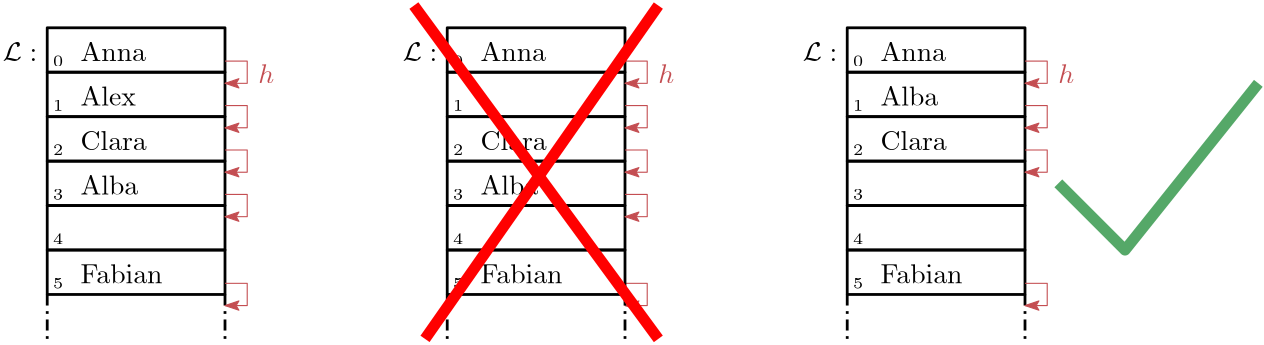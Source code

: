 <?xml version="1.0"?>
<!DOCTYPE ipe SYSTEM "ipe.dtd">
<ipe version="70212" creator="Ipe 7.2.13">
<info created="D:20210624001852" modified="D:20210701155219"/>
<ipestyle name="basic">
<symbol name="arrow/arc(spx)">
<path stroke="sym-stroke" fill="sym-stroke" pen="sym-pen">
0 0 m
-1 0.333 l
-1 -0.333 l
h
</path>
</symbol>
<symbol name="arrow/farc(spx)">
<path stroke="sym-stroke" fill="white" pen="sym-pen">
0 0 m
-1 0.333 l
-1 -0.333 l
h
</path>
</symbol>
<symbol name="arrow/ptarc(spx)">
<path stroke="sym-stroke" fill="sym-stroke" pen="sym-pen">
0 0 m
-1 0.333 l
-0.8 0 l
-1 -0.333 l
h
</path>
</symbol>
<symbol name="arrow/fptarc(spx)">
<path stroke="sym-stroke" fill="white" pen="sym-pen">
0 0 m
-1 0.333 l
-0.8 0 l
-1 -0.333 l
h
</path>
</symbol>
<symbol name="mark/circle(sx)" transformations="translations">
<path fill="sym-stroke">
0.6 0 0 0.6 0 0 e
0.4 0 0 0.4 0 0 e
</path>
</symbol>
<symbol name="mark/disk(sx)" transformations="translations">
<path fill="sym-stroke">
0.6 0 0 0.6 0 0 e
</path>
</symbol>
<symbol name="mark/fdisk(sfx)" transformations="translations">
<group>
<path fill="sym-fill">
0.5 0 0 0.5 0 0 e
</path>
<path fill="sym-stroke" fillrule="eofill">
0.6 0 0 0.6 0 0 e
0.4 0 0 0.4 0 0 e
</path>
</group>
</symbol>
<symbol name="mark/box(sx)" transformations="translations">
<path fill="sym-stroke" fillrule="eofill">
-0.6 -0.6 m
0.6 -0.6 l
0.6 0.6 l
-0.6 0.6 l
h
-0.4 -0.4 m
0.4 -0.4 l
0.4 0.4 l
-0.4 0.4 l
h
</path>
</symbol>
<symbol name="mark/square(sx)" transformations="translations">
<path fill="sym-stroke">
-0.6 -0.6 m
0.6 -0.6 l
0.6 0.6 l
-0.6 0.6 l
h
</path>
</symbol>
<symbol name="mark/fsquare(sfx)" transformations="translations">
<group>
<path fill="sym-fill">
-0.5 -0.5 m
0.5 -0.5 l
0.5 0.5 l
-0.5 0.5 l
h
</path>
<path fill="sym-stroke" fillrule="eofill">
-0.6 -0.6 m
0.6 -0.6 l
0.6 0.6 l
-0.6 0.6 l
h
-0.4 -0.4 m
0.4 -0.4 l
0.4 0.4 l
-0.4 0.4 l
h
</path>
</group>
</symbol>
<symbol name="mark/cross(sx)" transformations="translations">
<group>
<path fill="sym-stroke">
-0.43 -0.57 m
0.57 0.43 l
0.43 0.57 l
-0.57 -0.43 l
h
</path>
<path fill="sym-stroke">
-0.43 0.57 m
0.57 -0.43 l
0.43 -0.57 l
-0.57 0.43 l
h
</path>
</group>
</symbol>
<symbol name="arrow/fnormal(spx)">
<path stroke="sym-stroke" fill="white" pen="sym-pen">
0 0 m
-1 0.333 l
-1 -0.333 l
h
</path>
</symbol>
<symbol name="arrow/pointed(spx)">
<path stroke="sym-stroke" fill="sym-stroke" pen="sym-pen">
0 0 m
-1 0.333 l
-0.8 0 l
-1 -0.333 l
h
</path>
</symbol>
<symbol name="arrow/fpointed(spx)">
<path stroke="sym-stroke" fill="white" pen="sym-pen">
0 0 m
-1 0.333 l
-0.8 0 l
-1 -0.333 l
h
</path>
</symbol>
<symbol name="arrow/linear(spx)">
<path stroke="sym-stroke" pen="sym-pen">
-1 0.333 m
0 0 l
-1 -0.333 l
</path>
</symbol>
<symbol name="arrow/fdouble(spx)">
<path stroke="sym-stroke" fill="white" pen="sym-pen">
0 0 m
-1 0.333 l
-1 -0.333 l
h
-1 0 m
-2 0.333 l
-2 -0.333 l
h
</path>
</symbol>
<symbol name="arrow/double(spx)">
<path stroke="sym-stroke" fill="sym-stroke" pen="sym-pen">
0 0 m
-1 0.333 l
-1 -0.333 l
h
-1 0 m
-2 0.333 l
-2 -0.333 l
h
</path>
</symbol>
<pen name="heavier" value="0.8"/>
<pen name="fat" value="1.2"/>
<pen name="ultrafat" value="2"/>
<symbolsize name="large" value="5"/>
<symbolsize name="small" value="2"/>
<symbolsize name="tiny" value="1.1"/>
<arrowsize name="large" value="10"/>
<arrowsize name="small" value="5"/>
<arrowsize name="tiny" value="3"/>
<color name="sbblue" value="0.298 0.447 0.79"/>
<color name="sbgreen" value="0.333 0.658 0.407"/>
<color name="sborange" value="0.866 0.517 0.321"/>
<color name="sbred" value="0.768 0.305 0.321"/>
<color name="sbpurple" value="0.505 0.447 0.698"/>
<color name="red" value="1 0 0"/>
<color name="green" value="0 1 0"/>
<color name="blue" value="0 0 1"/>
<color name="yellow" value="1 1 0"/>
<color name="orange" value="1 0.647 0"/>
<color name="gold" value="1 0.843 0"/>
<color name="purple" value="0.627 0.125 0.941"/>
<color name="gray" value="0.745"/>
<color name="brown" value="0.647 0.165 0.165"/>
<color name="navy" value="0 0 0.502"/>
<color name="pink" value="1 0.753 0.796"/>
<color name="seagreen" value="0.18 0.545 0.341"/>
<color name="turquoise" value="0.251 0.878 0.816"/>
<color name="violet" value="0.933 0.51 0.933"/>
<color name="darkblue" value="0 0 0.545"/>
<color name="darkcyan" value="0 0.545 0.545"/>
<color name="darkgray" value="0.663"/>
<color name="verydarkgray" value="0.4"/>
<color name="darkgreen" value="0 0.392 0"/>
<color name="darkmagenta" value="0.545 0 0.545"/>
<color name="darkorange" value="1 0.549 0"/>
<color name="darkred" value="0.545 0 0"/>
<color name="lightblue" value="0.678 0.847 0.902"/>
<color name="lightcyan" value="0.878 1 1"/>
<color name="lightgray" value="0.827"/>
<color name="lightgreen" value="0.565 0.933 0.565"/>
<color name="lightyellow" value="1 1 0.878"/>
<dashstyle name="dashed" value="[4] 0"/>
<dashstyle name="dotted" value="[1 3] 0"/>
<dashstyle name="dash dotted" value="[4 2 1 2] 0"/>
<dashstyle name="dash dot dotted" value="[4 2 1 2 1 2] 0"/>
<textsize name="large" value="\large"/>
<textsize name="Large" value="\Large"/>
<textsize name="LARGE" value="\LARGE"/>
<textsize name="huge" value="\huge"/>
<textsize name="Huge" value="\Huge"/>
<textsize name="small" value="\small"/>
<textsize name="footnote" value="\footnotesize"/>
<textsize name="tiny" value="\tiny"/>
<textstyle name="center" begin="\begin{center}" end="\end{center}"/>
<textstyle name="itemize" begin="\begin{itemize}" end="\end{itemize}"/>
<textstyle name="item" begin="\begin{itemize}\item{}" end="\end{itemize}"/>
<gridsize name="4 pts" value="4"/>
<gridsize name="8 pts (~3 mm)" value="8"/>
<gridsize name="16 pts (~6 mm)" value="16"/>
<gridsize name="32 pts (~12 mm)" value="32"/>
<gridsize name="10 pts (~3.5 mm)" value="10"/>
<gridsize name="20 pts (~7 mm)" value="20"/>
<gridsize name="14 pts (~5 mm)" value="14"/>
<gridsize name="28 pts (~10 mm)" value="28"/>
<gridsize name="56 pts (~20 mm)" value="56"/>
<anglesize name="90 deg" value="90"/>
<anglesize name="60 deg" value="60"/>
<anglesize name="45 deg" value="45"/>
<anglesize name="30 deg" value="30"/>
<anglesize name="22.5 deg" value="22.5"/>
<opacity name="10%" value="0.1"/>
<opacity name="30%" value="0.3"/>
<opacity name="50%" value="0.5"/>
<opacity name="75%" value="0.75"/>
<tiling name="falling" angle="-60" step="4" width="1"/>
<tiling name="rising" angle="30" step="4" width="1"/>
</ipestyle>
<page>
<layer name="alpha"/>
<view layers="alpha" active="alpha"/>
<path layer="alpha" matrix="1 0 0 1 0 -112" stroke="sbred" arrow="ptarc/small">
240 804 m
248 804 l
248 796 l
240 796 l
</path>
<text matrix="1 0 0 1 140 -32" transformations="translations" pos="48 772" stroke="black" type="label" width="23.827" height="6.918" depth="0" valign="baseline">Clara</text>
<text matrix="1 0 0 1 -16 56" transformations="translations" pos="32 716" stroke="black" type="label" width="12.406" height="6.808" depth="0" valign="baseline" style="math">\mathcal{L}:</text>
<text matrix="1 0 0 1 -84 -44" transformations="translations" pos="192 808" stroke="sbred" type="label" width="5.74" height="6.918" depth="0" valign="baseline">$h$</text>
<text matrix="1 0 0 1 -4 0" transformations="translations" pos="48 772" stroke="black" type="label" width="23.523" height="6.808" depth="0" valign="baseline">Anna</text>
<text matrix="1 0 0 1 -4 -16" transformations="translations" pos="48 772" stroke="black" type="label" width="19.925" height="6.918" depth="0" valign="baseline">Alex</text>
<text matrix="1 0 0 1 -4 -32" transformations="translations" pos="48 772" stroke="black" type="label" width="23.827" height="6.918" depth="0" valign="baseline">Clara</text>
<text matrix="1 0 0 1 -4 -48" transformations="translations" pos="48 772" stroke="black" type="label" width="20.756" height="6.918" depth="0" valign="baseline">Alba</text>
<path stroke="black" pen="1">
32 784 m
32 768 l
96 768 l
96 784 l
h
</path>
<path stroke="black" pen="1">
32 768 m
32 752 l
96 752 l
96 768 l
h
</path>
<path stroke="black" pen="1">
32 752 m
32 736 l
96 736 l
96 752 l
h
</path>
<path stroke="black" pen="1">
32 736 m
32 720 l
96 720 l
96 736 l
h
</path>
<text matrix="1 0 0 1 -1.917 -17.8959" transformations="translations" pos="36 788" stroke="black" type="label" width="3.653" height="3.852" depth="0" valign="baseline" size="6">0</text>
<text matrix="1 0 0 1 -1.917 -33.8959" transformations="translations" pos="36 788" stroke="black" type="label" width="3.653" height="3.852" depth="0" valign="baseline" size="6">1</text>
<text matrix="1 0 0 1 -1.917 -49.8959" transformations="translations" pos="36 788" stroke="black" type="label" width="3.653" height="3.852" depth="0" valign="baseline" size="6">2</text>
<text matrix="1 0 0 1 -1.917 -65.8959" transformations="translations" pos="36 788" stroke="black" type="label" width="3.653" height="3.852" depth="0" valign="baseline" size="6">3</text>
<path matrix="1 0 0 1 -144 -32" stroke="sbred" arrow="ptarc/small">
240 804 m
248 804 l
248 796 l
240 796 l
</path>
<path matrix="1 0 0 1 -144 -48" stroke="sbred" arrow="ptarc/small">
240 804 m
248 804 l
248 796 l
240 796 l
</path>
<path matrix="1 0 0 1 -144 -64" stroke="sbred" arrow="ptarc/small">
240 804 m
248 804 l
248 796 l
240 796 l
</path>
<text matrix="1 0 0 1 128 56" transformations="translations" pos="32 716" stroke="black" type="label" width="12.406" height="6.808" depth="0" valign="baseline" style="math">\mathcal{L}:</text>
<text matrix="1 0 0 1 272 56" transformations="translations" pos="32 716" stroke="black" type="label" width="12.406" height="6.808" depth="0" valign="baseline" style="math">\mathcal{L}:</text>
<path stroke="sbgreen" pen="4">
396 728 m
420 704 l
468 764 l
</path>
<path stroke="black" pen="1">
32 720 m
32 704 l
96 704 l
96 720 l
h
</path>
<path stroke="black" pen="1">
32 704 m
32 688 l
96 688 l
96 704 l
h
</path>
<path stroke="black" dash="dash dotted" pen="1">
32 688 m
32 672 l
</path>
<path stroke="black" dash="dash dotted" pen="1">
96 688 m
96 672 l
</path>
<text matrix="1 0 0 1 -4 -80" transformations="translations" pos="48 772" stroke="black" type="label" width="29.473" height="6.918" depth="0" valign="baseline">Fabian</text>
<text matrix="1 0 0 1 -1.917 -81.8959" transformations="translations" pos="36 788" stroke="black" type="label" width="3.653" height="3.852" depth="0" valign="baseline" size="6">4</text>
<text matrix="1 0 0 1 -1.917 -97.8959" transformations="translations" pos="36 788" stroke="black" type="label" width="3.653" height="3.852" depth="0" valign="baseline" size="6">5</text>
<text matrix="1 0 0 1 60 -44" transformations="translations" pos="192 808" stroke="sbred" type="label" width="5.74" height="6.918" depth="0" valign="baseline" style="math">h</text>
<text matrix="1 0 0 1 140 0" transformations="translations" pos="48 772" stroke="black" type="label" width="23.523" height="6.808" depth="0" valign="baseline">Anna</text>
<text matrix="1 0 0 1 140 -48" transformations="translations" pos="48 772" stroke="black" type="label" width="20.756" height="6.918" depth="0" valign="baseline">Alba</text>
<path matrix="1 0 0 1 144 0" stroke="black" pen="1">
32 784 m
32 768 l
96 768 l
96 784 l
h
</path>
<path matrix="1 0 0 1 144 0" stroke="black" pen="1">
32 768 m
32 752 l
96 752 l
96 768 l
h
</path>
<path matrix="1 0 0 1 144 0" stroke="black" pen="1">
32 752 m
32 736 l
96 736 l
96 752 l
h
</path>
<path matrix="1 0 0 1 144 0" stroke="black" pen="1">
32 736 m
32 720 l
96 720 l
96 736 l
h
</path>
<text matrix="1 0 0 1 142.083 -17.8959" transformations="translations" pos="36 788" stroke="black" type="label" width="3.653" height="3.852" depth="0" valign="baseline" size="6">0</text>
<text matrix="1 0 0 1 142.083 -33.8959" transformations="translations" pos="36 788" stroke="black" type="label" width="3.653" height="3.852" depth="0" valign="baseline" size="6">1</text>
<text matrix="1 0 0 1 142.083 -49.8959" transformations="translations" pos="36 788" stroke="black" type="label" width="3.653" height="3.852" depth="0" valign="baseline" size="6">2</text>
<text matrix="1 0 0 1 142.083 -65.8959" transformations="translations" pos="36 788" stroke="black" type="label" width="3.653" height="3.852" depth="0" valign="baseline" size="6">3</text>
<path matrix="1 0 0 1 0 -32" stroke="sbred" arrow="ptarc/small">
240 804 m
248 804 l
248 796 l
240 796 l
</path>
<path matrix="1 0 0 1 144 0" stroke="black" pen="1">
32 720 m
32 704 l
96 704 l
96 720 l
h
</path>
<path matrix="1 0 0 1 144 0" stroke="black" pen="1">
32 704 m
32 688 l
96 688 l
96 704 l
h
</path>
<path matrix="1 0 0 1 144 0" stroke="black" dash="dash dotted" pen="1">
32 688 m
32 672 l
</path>
<path matrix="1 0 0 1 144 0" stroke="black" dash="dash dotted" pen="1">
96 688 m
96 672 l
</path>
<text matrix="1 0 0 1 140 -80" transformations="translations" pos="48 772" stroke="black" type="label" width="29.473" height="6.918" depth="0" valign="baseline">Fabian</text>
<text matrix="1 0 0 1 142.083 -81.8959" transformations="translations" pos="36 788" stroke="black" type="label" width="3.653" height="3.852" depth="0" valign="baseline" size="6">4</text>
<text matrix="1 0 0 1 142.083 -97.8959" transformations="translations" pos="36 788" stroke="black" type="label" width="3.653" height="3.852" depth="0" valign="baseline" size="6">5</text>
<text matrix="1 0 0 1 204 -44" transformations="translations" pos="192 808" stroke="sbred" type="label" width="5.74" height="6.918" depth="0" valign="baseline" style="math">h</text>
<text matrix="1 0 0 1 284 0" transformations="translations" pos="48 772" stroke="black" type="label" width="23.523" height="6.808" depth="0" valign="baseline">Anna</text>
<text matrix="1 0 0 1 284 -16" transformations="translations" pos="48 772" stroke="black" type="label" width="20.756" height="6.918" depth="0" valign="baseline">Alba</text>
<path matrix="1 0 0 1 288 0" stroke="black" pen="1">
32 784 m
32 768 l
96 768 l
96 784 l
h
</path>
<path matrix="1 0 0 1 288 0" stroke="black" pen="1">
32 768 m
32 752 l
96 752 l
96 768 l
h
</path>
<path matrix="1 0 0 1 288 0" stroke="black" pen="1">
32 752 m
32 736 l
96 736 l
96 752 l
h
</path>
<path matrix="1 0 0 1 288 0" stroke="black" pen="1">
32 736 m
32 720 l
96 720 l
96 736 l
h
</path>
<text matrix="1 0 0 1 286.083 -17.8959" transformations="translations" pos="36 788" stroke="black" type="label" width="3.653" height="3.852" depth="0" valign="baseline" size="6">0</text>
<text matrix="1 0 0 1 286.083 -33.8959" transformations="translations" pos="36 788" stroke="black" type="label" width="3.653" height="3.852" depth="0" valign="baseline" size="6">1</text>
<text matrix="1 0 0 1 286.083 -49.8959" transformations="translations" pos="36 788" stroke="black" type="label" width="3.653" height="3.852" depth="0" valign="baseline" size="6">2</text>
<text matrix="1 0 0 1 286.083 -65.8959" transformations="translations" pos="36 788" stroke="black" type="label" width="3.653" height="3.852" depth="0" valign="baseline" size="6">3</text>
<path matrix="1 0 0 1 144 -32" stroke="sbred" arrow="ptarc/small">
240 804 m
248 804 l
248 796 l
240 796 l
</path>
<path matrix="1 0 0 1 288 0" stroke="black" pen="1">
32 720 m
32 704 l
96 704 l
96 720 l
h
</path>
<path matrix="1 0 0 1 288 0" stroke="black" pen="1">
32 704 m
32 688 l
96 688 l
96 704 l
h
</path>
<path matrix="1 0 0 1 288 0" stroke="black" dash="dash dotted" pen="1">
32 688 m
32 672 l
</path>
<path matrix="1 0 0 1 288 0" stroke="black" dash="dash dotted" pen="1">
96 688 m
96 672 l
</path>
<text matrix="1 0 0 1 284 -80" transformations="translations" pos="48 772" stroke="black" type="label" width="29.473" height="6.918" depth="0" valign="baseline">Fabian</text>
<text matrix="1 0 0 1 286.083 -81.8959" transformations="translations" pos="36 788" stroke="black" type="label" width="3.653" height="3.852" depth="0" valign="baseline" size="6">4</text>
<text matrix="1 0 0 1 286.083 -97.8959" transformations="translations" pos="36 788" stroke="black" type="label" width="3.653" height="3.852" depth="0" valign="baseline" size="6">5</text>
<path matrix="1 0 0 1 144 -48" stroke="sbred" arrow="ptarc/small">
240 804 m
248 804 l
248 796 l
240 796 l
</path>
<path stroke="red" pen="4">
164 792 m
252 672 l
</path>
<path stroke="red" pen="4">
252 792 m
168 672 l
</path>
<path matrix="1 0 0 1 0 -48" stroke="sbred" arrow="ptarc/small">
240 804 m
248 804 l
248 796 l
240 796 l
</path>
<path matrix="1 0 0 1 -144 -80" stroke="sbred" arrow="ptarc/small">
240 804 m
248 804 l
248 796 l
240 796 l
</path>
<path matrix="1 0 0 1 0 -80" stroke="sbred" arrow="ptarc/small">
240 804 m
248 804 l
248 796 l
240 796 l
</path>
<text matrix="1 0 0 1 284 -32" transformations="translations" pos="48 772" stroke="black" type="label" width="23.827" height="6.918" depth="0" valign="baseline">Clara</text>
<path matrix="1 0 0 1 -144 -112" stroke="sbred" arrow="ptarc/small">
240 804 m
248 804 l
248 796 l
240 796 l
</path>
<path matrix="1 0 0 1 0 -64" stroke="sbred" arrow="ptarc/small">
240 804 m
248 804 l
248 796 l
240 796 l
</path>
<path matrix="1 0 0 1 144 -64" stroke="sbred" arrow="ptarc/small">
240 804 m
248 804 l
248 796 l
240 796 l
</path>
<path matrix="1 0 0 1 144 -112" stroke="sbred" arrow="ptarc/small">
240 804 m
248 804 l
248 796 l
240 796 l
</path>
</page>
</ipe>
